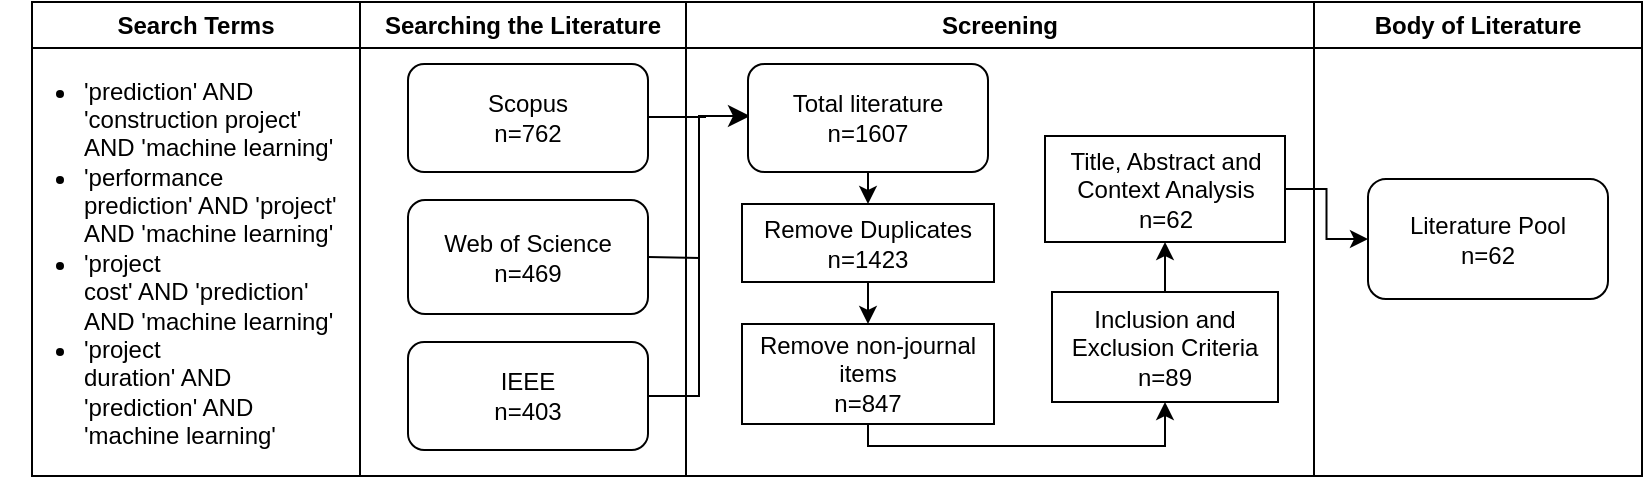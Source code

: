 <mxfile version="22.0.4" type="github" pages="2">
  <diagram name="Page-1" id="Y3MSRMU1QuGR4138dJbL">
    <mxGraphModel dx="680" dy="783" grid="0" gridSize="10" guides="1" tooltips="1" connect="1" arrows="1" fold="1" page="1" pageScale="1" pageWidth="827" pageHeight="1169" math="0" shadow="0">
      <root>
        <mxCell id="0" />
        <mxCell id="1" parent="0" />
        <mxCell id="XcS65sXRcS4xSGwp1r07-15" value="Search Terms" style="swimlane;whiteSpace=wrap;html=1;" parent="1" vertex="1">
          <mxGeometry x="72" y="488" width="164" height="237" as="geometry" />
        </mxCell>
        <mxCell id="XcS65sXRcS4xSGwp1r07-34" value="&lt;ul&gt;&lt;li&gt;&#39;prediction&#39; AND &#39;construction project&#39; AND &#39;machine learning&#39;&lt;br&gt;&lt;/li&gt;&lt;li&gt;&#39;performance&lt;br&gt;prediction&#39; AND &#39;project&#39; AND &#39;machine learning&#39;&lt;br&gt;&lt;/li&gt;&lt;li&gt;&#39;project&lt;br/&gt;cost&#39; AND &#39;prediction&#39; AND &#39;machine learning&#39;&lt;br&gt;&lt;/li&gt;&lt;li&gt;&#39;project&lt;br/&gt;duration&#39; AND &#39;prediction&#39; AND &#39;machine learning&#39;&lt;br&gt;&lt;/li&gt;&lt;/ul&gt;" style="text;strokeColor=none;fillColor=none;html=1;whiteSpace=wrap;verticalAlign=middle;overflow=hidden;" parent="XcS65sXRcS4xSGwp1r07-15" vertex="1">
          <mxGeometry x="-16" y="23" width="172" height="204" as="geometry" />
        </mxCell>
        <mxCell id="XcS65sXRcS4xSGwp1r07-16" value="Searching the Literature" style="swimlane;whiteSpace=wrap;html=1;startSize=23;" parent="1" vertex="1">
          <mxGeometry x="236" y="488" width="163" height="237" as="geometry" />
        </mxCell>
        <mxCell id="XcS65sXRcS4xSGwp1r07-21" value="IEEE&lt;br&gt;n=403" style="rounded=1;whiteSpace=wrap;html=1;" parent="XcS65sXRcS4xSGwp1r07-16" vertex="1">
          <mxGeometry x="24" y="170" width="120" height="54" as="geometry" />
        </mxCell>
        <mxCell id="XcS65sXRcS4xSGwp1r07-22" value="Web of Science&lt;br&gt;n=469" style="rounded=1;whiteSpace=wrap;html=1;" parent="XcS65sXRcS4xSGwp1r07-16" vertex="1">
          <mxGeometry x="24" y="99" width="120" height="57" as="geometry" />
        </mxCell>
        <mxCell id="XcS65sXRcS4xSGwp1r07-23" value="Scopus&lt;br&gt;n=762" style="rounded=1;whiteSpace=wrap;html=1;" parent="XcS65sXRcS4xSGwp1r07-16" vertex="1">
          <mxGeometry x="24" y="31" width="120" height="54" as="geometry" />
        </mxCell>
        <mxCell id="XcS65sXRcS4xSGwp1r07-35" value="" style="edgeStyle=elbowEdgeStyle;elbow=horizontal;endArrow=classic;html=1;curved=0;rounded=0;endSize=8;startSize=8;exitX=1;exitY=0.5;exitDx=0;exitDy=0;" parent="XcS65sXRcS4xSGwp1r07-16" source="XcS65sXRcS4xSGwp1r07-21" edge="1">
          <mxGeometry width="50" height="50" relative="1" as="geometry">
            <mxPoint x="148" y="203" as="sourcePoint" />
            <mxPoint x="195" y="57" as="targetPoint" />
            <Array as="points" />
          </mxGeometry>
        </mxCell>
        <mxCell id="XcS65sXRcS4xSGwp1r07-40" value="" style="endArrow=none;html=1;rounded=0;exitX=1;exitY=0.5;exitDx=0;exitDy=0;" parent="XcS65sXRcS4xSGwp1r07-16" edge="1">
          <mxGeometry width="50" height="50" relative="1" as="geometry">
            <mxPoint x="144" y="57.5" as="sourcePoint" />
            <mxPoint x="173" y="57.5" as="targetPoint" />
            <Array as="points" />
          </mxGeometry>
        </mxCell>
        <mxCell id="XcS65sXRcS4xSGwp1r07-20" value="Screening" style="swimlane;whiteSpace=wrap;html=1;" parent="1" vertex="1">
          <mxGeometry x="399" y="488" width="314" height="237" as="geometry" />
        </mxCell>
        <mxCell id="XcS65sXRcS4xSGwp1r07-38" value="" style="endArrow=none;html=1;rounded=0;exitX=1;exitY=0.5;exitDx=0;exitDy=0;" parent="XcS65sXRcS4xSGwp1r07-20" source="XcS65sXRcS4xSGwp1r07-22" edge="1">
          <mxGeometry width="50" height="50" relative="1" as="geometry">
            <mxPoint x="-19" y="135" as="sourcePoint" />
            <mxPoint x="7" y="128" as="targetPoint" />
            <Array as="points" />
          </mxGeometry>
        </mxCell>
        <mxCell id="XcS65sXRcS4xSGwp1r07-27" value="Total literature&lt;br&gt;n=1607" style="rounded=1;whiteSpace=wrap;html=1;" parent="XcS65sXRcS4xSGwp1r07-20" vertex="1">
          <mxGeometry x="31" y="31" width="120" height="54" as="geometry" />
        </mxCell>
        <mxCell id="XcS65sXRcS4xSGwp1r07-48" value="" style="edgeStyle=orthogonalEdgeStyle;rounded=0;orthogonalLoop=1;jettySize=auto;html=1;" parent="XcS65sXRcS4xSGwp1r07-20" source="XcS65sXRcS4xSGwp1r07-41" target="XcS65sXRcS4xSGwp1r07-43" edge="1">
          <mxGeometry relative="1" as="geometry" />
        </mxCell>
        <mxCell id="XcS65sXRcS4xSGwp1r07-41" value="Remove Duplicates&lt;br&gt;n=1423" style="rounded=0;whiteSpace=wrap;html=1;" parent="XcS65sXRcS4xSGwp1r07-20" vertex="1">
          <mxGeometry x="28" y="101" width="126" height="39" as="geometry" />
        </mxCell>
        <mxCell id="XcS65sXRcS4xSGwp1r07-42" value="" style="endArrow=classic;html=1;rounded=0;exitX=0.5;exitY=1;exitDx=0;exitDy=0;entryX=0.5;entryY=0;entryDx=0;entryDy=0;" parent="XcS65sXRcS4xSGwp1r07-20" source="XcS65sXRcS4xSGwp1r07-27" target="XcS65sXRcS4xSGwp1r07-41" edge="1">
          <mxGeometry width="50" height="50" relative="1" as="geometry">
            <mxPoint x="-38" y="280" as="sourcePoint" />
            <mxPoint x="12" y="230" as="targetPoint" />
          </mxGeometry>
        </mxCell>
        <mxCell id="XcS65sXRcS4xSGwp1r07-55" style="edgeStyle=orthogonalEdgeStyle;rounded=0;orthogonalLoop=1;jettySize=auto;html=1;entryX=0.5;entryY=1;entryDx=0;entryDy=0;" parent="XcS65sXRcS4xSGwp1r07-20" source="XcS65sXRcS4xSGwp1r07-43" target="XcS65sXRcS4xSGwp1r07-45" edge="1">
          <mxGeometry relative="1" as="geometry">
            <mxPoint x="113" y="229" as="targetPoint" />
            <Array as="points">
              <mxPoint x="91" y="222" />
              <mxPoint x="240" y="222" />
            </Array>
          </mxGeometry>
        </mxCell>
        <mxCell id="XcS65sXRcS4xSGwp1r07-43" value="Remove non-journal items&lt;br&gt;n=847" style="rounded=0;whiteSpace=wrap;html=1;" parent="XcS65sXRcS4xSGwp1r07-20" vertex="1">
          <mxGeometry x="28" y="161" width="126" height="50" as="geometry" />
        </mxCell>
        <mxCell id="XcS65sXRcS4xSGwp1r07-57" value="" style="edgeStyle=orthogonalEdgeStyle;rounded=0;orthogonalLoop=1;jettySize=auto;html=1;" parent="XcS65sXRcS4xSGwp1r07-20" source="XcS65sXRcS4xSGwp1r07-45" target="XcS65sXRcS4xSGwp1r07-56" edge="1">
          <mxGeometry relative="1" as="geometry" />
        </mxCell>
        <mxCell id="XcS65sXRcS4xSGwp1r07-45" value="Inclusion and Exclusion Criteria&lt;br&gt;n=89" style="rounded=0;whiteSpace=wrap;html=1;" parent="XcS65sXRcS4xSGwp1r07-20" vertex="1">
          <mxGeometry x="183" y="145" width="113" height="55" as="geometry" />
        </mxCell>
        <mxCell id="XcS65sXRcS4xSGwp1r07-56" value="Title, Abstract and Context Analysis&lt;br&gt;n=62" style="whiteSpace=wrap;html=1;rounded=0;" parent="XcS65sXRcS4xSGwp1r07-20" vertex="1">
          <mxGeometry x="179.5" y="67" width="120" height="53" as="geometry" />
        </mxCell>
        <mxCell id="XcS65sXRcS4xSGwp1r07-24" value="Body of Literature" style="swimlane;whiteSpace=wrap;html=1;" parent="1" vertex="1">
          <mxGeometry x="713" y="488" width="164" height="237" as="geometry" />
        </mxCell>
        <mxCell id="XcS65sXRcS4xSGwp1r07-58" value="Literature Pool&lt;br&gt;n=62" style="rounded=1;whiteSpace=wrap;html=1;" parent="XcS65sXRcS4xSGwp1r07-24" vertex="1">
          <mxGeometry x="27" y="88.5" width="120" height="60" as="geometry" />
        </mxCell>
        <mxCell id="XcS65sXRcS4xSGwp1r07-59" value="" style="edgeStyle=orthogonalEdgeStyle;rounded=0;orthogonalLoop=1;jettySize=auto;html=1;" parent="1" source="XcS65sXRcS4xSGwp1r07-56" target="XcS65sXRcS4xSGwp1r07-58" edge="1">
          <mxGeometry relative="1" as="geometry" />
        </mxCell>
      </root>
    </mxGraphModel>
  </diagram>
  <diagram id="vEAAp5H_wWVbeyviqGUY" name="Page-2">
    <mxGraphModel dx="680" dy="783" grid="1" gridSize="10" guides="1" tooltips="1" connect="1" arrows="1" fold="1" page="1" pageScale="1" pageWidth="827" pageHeight="1169" math="0" shadow="0">
      <root>
        <mxCell id="0" />
        <mxCell id="1" parent="0" />
      </root>
    </mxGraphModel>
  </diagram>
</mxfile>

